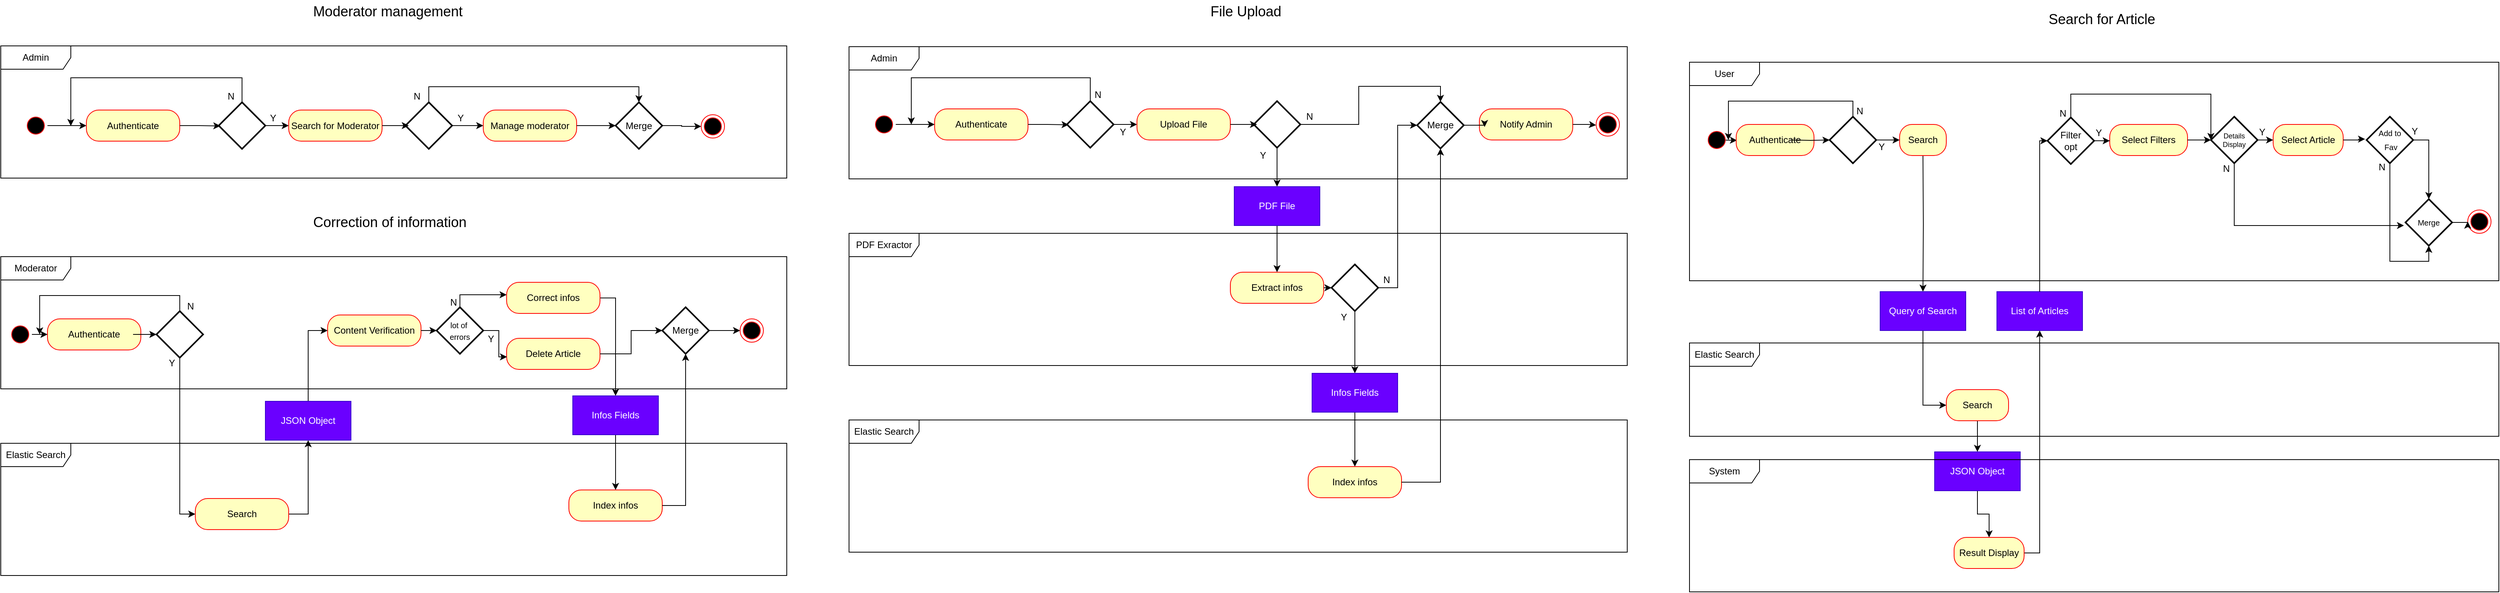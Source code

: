<mxfile version="22.1.2" type="device">
  <diagram name="Page-1" id="58cdce13-f638-feb5-8d6f-7d28b1aa9fa0">
    <mxGraphModel dx="1202" dy="2197" grid="1" gridSize="10" guides="1" tooltips="1" connect="1" arrows="1" fold="1" page="1" pageScale="1" pageWidth="1100" pageHeight="850" background="none" math="0" shadow="0">
      <root>
        <mxCell id="0" />
        <mxCell id="1" parent="0" />
        <mxCell id="SsQsYeumKmcOSgVpf9ht-2" value="Admin" style="shape=umlFrame;whiteSpace=wrap;html=1;pointerEvents=0;width=90;height=30;" parent="1" vertex="1">
          <mxGeometry x="1150" y="-761" width="1010" height="170" as="geometry" />
        </mxCell>
        <mxCell id="SsQsYeumKmcOSgVpf9ht-12" style="edgeStyle=orthogonalEdgeStyle;rounded=0;orthogonalLoop=1;jettySize=auto;html=1;" parent="1" source="SsQsYeumKmcOSgVpf9ht-8" target="SsQsYeumKmcOSgVpf9ht-10" edge="1">
          <mxGeometry relative="1" as="geometry" />
        </mxCell>
        <mxCell id="SsQsYeumKmcOSgVpf9ht-8" value="" style="ellipse;html=1;shape=startState;fillColor=#000000;strokeColor=#ff0000;" parent="1" vertex="1">
          <mxGeometry x="1180" y="-673.5" width="30" height="30" as="geometry" />
        </mxCell>
        <mxCell id="SsQsYeumKmcOSgVpf9ht-10" value="Authenticate" style="rounded=1;whiteSpace=wrap;html=1;arcSize=40;fontColor=#000000;fillColor=#ffffc0;strokeColor=#ff0000;" parent="1" vertex="1">
          <mxGeometry x="1260" y="-678.5" width="120" height="40" as="geometry" />
        </mxCell>
        <mxCell id="SsQsYeumKmcOSgVpf9ht-18" style="edgeStyle=orthogonalEdgeStyle;rounded=0;orthogonalLoop=1;jettySize=auto;html=1;exitX=1;exitY=0.5;exitDx=0;exitDy=0;exitPerimeter=0;" parent="1" source="SsQsYeumKmcOSgVpf9ht-13" target="SsQsYeumKmcOSgVpf9ht-17" edge="1">
          <mxGeometry relative="1" as="geometry" />
        </mxCell>
        <mxCell id="4-HbsVXTE3UwJC75fTxS-3" style="edgeStyle=orthogonalEdgeStyle;rounded=0;orthogonalLoop=1;jettySize=auto;html=1;" parent="1" source="SsQsYeumKmcOSgVpf9ht-13" edge="1">
          <mxGeometry relative="1" as="geometry">
            <mxPoint x="1240" y="-658" as="targetPoint" />
            <Array as="points">
              <mxPoint x="1460" y="-720" />
              <mxPoint x="1240" y="-720" />
              <mxPoint x="1240" y="-658" />
            </Array>
          </mxGeometry>
        </mxCell>
        <mxCell id="SsQsYeumKmcOSgVpf9ht-13" value="" style="strokeWidth=2;html=1;shape=mxgraph.flowchart.decision;whiteSpace=wrap;" parent="1" vertex="1">
          <mxGeometry x="1430" y="-688.5" width="60" height="60" as="geometry" />
        </mxCell>
        <mxCell id="SsQsYeumKmcOSgVpf9ht-14" style="edgeStyle=orthogonalEdgeStyle;rounded=0;orthogonalLoop=1;jettySize=auto;html=1;entryX=0.036;entryY=0.507;entryDx=0;entryDy=0;entryPerimeter=0;" parent="1" source="SsQsYeumKmcOSgVpf9ht-10" target="SsQsYeumKmcOSgVpf9ht-13" edge="1">
          <mxGeometry relative="1" as="geometry" />
        </mxCell>
        <mxCell id="SsQsYeumKmcOSgVpf9ht-17" value="Search for Moderator" style="rounded=1;whiteSpace=wrap;html=1;arcSize=40;fontColor=#000000;fillColor=#ffffc0;strokeColor=#ff0000;" parent="1" vertex="1">
          <mxGeometry x="1520" y="-678.5" width="120" height="40" as="geometry" />
        </mxCell>
        <mxCell id="SsQsYeumKmcOSgVpf9ht-23" style="edgeStyle=orthogonalEdgeStyle;rounded=0;orthogonalLoop=1;jettySize=auto;html=1;exitX=1;exitY=0.5;exitDx=0;exitDy=0;exitPerimeter=0;entryX=0;entryY=0.5;entryDx=0;entryDy=0;" parent="1" source="SsQsYeumKmcOSgVpf9ht-20" target="SsQsYeumKmcOSgVpf9ht-22" edge="1">
          <mxGeometry relative="1" as="geometry" />
        </mxCell>
        <mxCell id="SsQsYeumKmcOSgVpf9ht-20" value="" style="strokeWidth=2;html=1;shape=mxgraph.flowchart.decision;whiteSpace=wrap;" parent="1" vertex="1">
          <mxGeometry x="1670" y="-688.5" width="60" height="60" as="geometry" />
        </mxCell>
        <mxCell id="SsQsYeumKmcOSgVpf9ht-21" style="edgeStyle=orthogonalEdgeStyle;rounded=0;orthogonalLoop=1;jettySize=auto;html=1;exitX=1;exitY=0.5;exitDx=0;exitDy=0;entryX=0.071;entryY=0.516;entryDx=0;entryDy=0;entryPerimeter=0;" parent="1" source="SsQsYeumKmcOSgVpf9ht-17" target="SsQsYeumKmcOSgVpf9ht-20" edge="1">
          <mxGeometry relative="1" as="geometry" />
        </mxCell>
        <mxCell id="SsQsYeumKmcOSgVpf9ht-26" style="edgeStyle=orthogonalEdgeStyle;rounded=0;orthogonalLoop=1;jettySize=auto;html=1;" parent="1" source="SsQsYeumKmcOSgVpf9ht-125" target="SsQsYeumKmcOSgVpf9ht-24" edge="1">
          <mxGeometry relative="1" as="geometry" />
        </mxCell>
        <mxCell id="SsQsYeumKmcOSgVpf9ht-22" value="Manage moderator" style="rounded=1;whiteSpace=wrap;html=1;arcSize=40;fontColor=#000000;fillColor=#ffffc0;strokeColor=#ff0000;" parent="1" vertex="1">
          <mxGeometry x="1770" y="-678.5" width="120" height="40" as="geometry" />
        </mxCell>
        <mxCell id="SsQsYeumKmcOSgVpf9ht-24" value="" style="ellipse;html=1;shape=endState;fillColor=#000000;strokeColor=#ff0000;" parent="1" vertex="1">
          <mxGeometry x="2050" y="-672.5" width="30" height="30" as="geometry" />
        </mxCell>
        <mxCell id="SsQsYeumKmcOSgVpf9ht-27" value="Y" style="text;html=1;strokeColor=none;fillColor=none;align=center;verticalAlign=middle;whiteSpace=wrap;rounded=0;" parent="1" vertex="1">
          <mxGeometry x="1711" y="-683.5" width="60" height="30" as="geometry" />
        </mxCell>
        <mxCell id="SsQsYeumKmcOSgVpf9ht-28" value="N" style="text;html=1;strokeColor=none;fillColor=none;align=center;verticalAlign=middle;whiteSpace=wrap;rounded=0;" parent="1" vertex="1">
          <mxGeometry x="1655" y="-711.5" width="60" height="30" as="geometry" />
        </mxCell>
        <mxCell id="SsQsYeumKmcOSgVpf9ht-29" value="Y" style="text;html=1;strokeColor=none;fillColor=none;align=center;verticalAlign=middle;whiteSpace=wrap;rounded=0;" parent="1" vertex="1">
          <mxGeometry x="1470" y="-683.5" width="60" height="30" as="geometry" />
        </mxCell>
        <mxCell id="SsQsYeumKmcOSgVpf9ht-30" value="N" style="text;html=1;strokeColor=none;fillColor=none;align=center;verticalAlign=middle;whiteSpace=wrap;rounded=0;" parent="1" vertex="1">
          <mxGeometry x="1416" y="-711.5" width="60" height="30" as="geometry" />
        </mxCell>
        <mxCell id="SsQsYeumKmcOSgVpf9ht-34" value="Admin" style="shape=umlFrame;whiteSpace=wrap;html=1;pointerEvents=0;width=90;height=30;" parent="1" vertex="1">
          <mxGeometry x="2240" y="-760" width="1000" height="170" as="geometry" />
        </mxCell>
        <mxCell id="SsQsYeumKmcOSgVpf9ht-35" style="edgeStyle=orthogonalEdgeStyle;rounded=0;orthogonalLoop=1;jettySize=auto;html=1;" parent="1" source="SsQsYeumKmcOSgVpf9ht-36" target="SsQsYeumKmcOSgVpf9ht-37" edge="1">
          <mxGeometry relative="1" as="geometry" />
        </mxCell>
        <mxCell id="SsQsYeumKmcOSgVpf9ht-36" value="" style="ellipse;html=1;shape=startState;fillColor=#000000;strokeColor=#ff0000;" parent="1" vertex="1">
          <mxGeometry x="2270" y="-675" width="30" height="30" as="geometry" />
        </mxCell>
        <mxCell id="SsQsYeumKmcOSgVpf9ht-37" value="Authenticate" style="rounded=1;whiteSpace=wrap;html=1;arcSize=40;fontColor=#000000;fillColor=#ffffc0;strokeColor=#ff0000;" parent="1" vertex="1">
          <mxGeometry x="2350" y="-680" width="120" height="40" as="geometry" />
        </mxCell>
        <mxCell id="SsQsYeumKmcOSgVpf9ht-38" style="edgeStyle=orthogonalEdgeStyle;rounded=0;orthogonalLoop=1;jettySize=auto;html=1;exitX=1;exitY=0.5;exitDx=0;exitDy=0;exitPerimeter=0;" parent="1" source="SsQsYeumKmcOSgVpf9ht-39" target="SsQsYeumKmcOSgVpf9ht-41" edge="1">
          <mxGeometry relative="1" as="geometry" />
        </mxCell>
        <mxCell id="4-HbsVXTE3UwJC75fTxS-4" style="edgeStyle=orthogonalEdgeStyle;rounded=0;orthogonalLoop=1;jettySize=auto;html=1;" parent="1" source="SsQsYeumKmcOSgVpf9ht-39" edge="1">
          <mxGeometry relative="1" as="geometry">
            <mxPoint x="2320" y="-660" as="targetPoint" />
            <Array as="points">
              <mxPoint x="2550" y="-720" />
              <mxPoint x="2320" y="-720" />
            </Array>
          </mxGeometry>
        </mxCell>
        <mxCell id="SsQsYeumKmcOSgVpf9ht-39" value="" style="strokeWidth=2;html=1;shape=mxgraph.flowchart.decision;whiteSpace=wrap;" parent="1" vertex="1">
          <mxGeometry x="2520" y="-690" width="60" height="60" as="geometry" />
        </mxCell>
        <mxCell id="SsQsYeumKmcOSgVpf9ht-40" style="edgeStyle=orthogonalEdgeStyle;rounded=0;orthogonalLoop=1;jettySize=auto;html=1;entryX=0.036;entryY=0.507;entryDx=0;entryDy=0;entryPerimeter=0;" parent="1" source="SsQsYeumKmcOSgVpf9ht-37" target="SsQsYeumKmcOSgVpf9ht-39" edge="1">
          <mxGeometry relative="1" as="geometry" />
        </mxCell>
        <mxCell id="SsQsYeumKmcOSgVpf9ht-41" value="Upload File" style="rounded=1;whiteSpace=wrap;html=1;arcSize=40;fontColor=#000000;fillColor=#ffffc0;strokeColor=#ff0000;" parent="1" vertex="1">
          <mxGeometry x="2610" y="-680" width="120" height="40" as="geometry" />
        </mxCell>
        <mxCell id="SsQsYeumKmcOSgVpf9ht-61" style="edgeStyle=orthogonalEdgeStyle;rounded=0;orthogonalLoop=1;jettySize=auto;html=1;" parent="1" source="SsQsYeumKmcOSgVpf9ht-43" target="SsQsYeumKmcOSgVpf9ht-60" edge="1">
          <mxGeometry relative="1" as="geometry" />
        </mxCell>
        <mxCell id="SsQsYeumKmcOSgVpf9ht-43" value="" style="strokeWidth=2;html=1;shape=mxgraph.flowchart.decision;whiteSpace=wrap;" parent="1" vertex="1">
          <mxGeometry x="2760" y="-690" width="60" height="60" as="geometry" />
        </mxCell>
        <mxCell id="SsQsYeumKmcOSgVpf9ht-44" style="edgeStyle=orthogonalEdgeStyle;rounded=0;orthogonalLoop=1;jettySize=auto;html=1;exitX=1;exitY=0.5;exitDx=0;exitDy=0;entryX=0.071;entryY=0.516;entryDx=0;entryDy=0;entryPerimeter=0;" parent="1" source="SsQsYeumKmcOSgVpf9ht-41" target="SsQsYeumKmcOSgVpf9ht-43" edge="1">
          <mxGeometry relative="1" as="geometry" />
        </mxCell>
        <mxCell id="SsQsYeumKmcOSgVpf9ht-47" value="" style="ellipse;html=1;shape=endState;fillColor=#000000;strokeColor=#ff0000;" parent="1" vertex="1">
          <mxGeometry x="3200" y="-675" width="30" height="30" as="geometry" />
        </mxCell>
        <mxCell id="SsQsYeumKmcOSgVpf9ht-51" value="Y" style="text;html=1;strokeColor=none;fillColor=none;align=center;verticalAlign=middle;whiteSpace=wrap;rounded=0;" parent="1" vertex="1">
          <mxGeometry x="2562" y="-665" width="60" height="30" as="geometry" />
        </mxCell>
        <mxCell id="SsQsYeumKmcOSgVpf9ht-53" value="PDF Exractor" style="shape=umlFrame;whiteSpace=wrap;html=1;pointerEvents=0;width=90;height=30;" parent="1" vertex="1">
          <mxGeometry x="2240" y="-520" width="1000" height="170" as="geometry" />
        </mxCell>
        <mxCell id="SsQsYeumKmcOSgVpf9ht-55" value="Elastic Search" style="shape=umlFrame;whiteSpace=wrap;html=1;pointerEvents=0;width=90;height=30;" parent="1" vertex="1">
          <mxGeometry x="2240" y="-280" width="1000" height="170" as="geometry" />
        </mxCell>
        <mxCell id="SsQsYeumKmcOSgVpf9ht-63" style="edgeStyle=orthogonalEdgeStyle;rounded=0;orthogonalLoop=1;jettySize=auto;html=1;" parent="1" source="SsQsYeumKmcOSgVpf9ht-60" target="SsQsYeumKmcOSgVpf9ht-62" edge="1">
          <mxGeometry relative="1" as="geometry" />
        </mxCell>
        <mxCell id="SsQsYeumKmcOSgVpf9ht-60" value="PDF File" style="html=1;whiteSpace=wrap;fillColor=#6a00ff;fontColor=#ffffff;strokeColor=#3700CC;" parent="1" vertex="1">
          <mxGeometry x="2735" y="-580" width="110" height="50" as="geometry" />
        </mxCell>
        <mxCell id="SsQsYeumKmcOSgVpf9ht-62" value="Extract infos" style="rounded=1;whiteSpace=wrap;html=1;arcSize=40;fontColor=#000000;fillColor=#ffffc0;strokeColor=#ff0000;" parent="1" vertex="1">
          <mxGeometry x="2730" y="-470" width="120" height="40" as="geometry" />
        </mxCell>
        <mxCell id="SsQsYeumKmcOSgVpf9ht-68" style="edgeStyle=orthogonalEdgeStyle;rounded=0;orthogonalLoop=1;jettySize=auto;html=1;entryX=0.5;entryY=0;entryDx=0;entryDy=0;" parent="1" source="SsQsYeumKmcOSgVpf9ht-64" target="SsQsYeumKmcOSgVpf9ht-67" edge="1">
          <mxGeometry relative="1" as="geometry" />
        </mxCell>
        <mxCell id="SsQsYeumKmcOSgVpf9ht-64" value="" style="strokeWidth=2;html=1;shape=mxgraph.flowchart.decision;whiteSpace=wrap;" parent="1" vertex="1">
          <mxGeometry x="2860" y="-480" width="60" height="60" as="geometry" />
        </mxCell>
        <mxCell id="SsQsYeumKmcOSgVpf9ht-66" style="edgeStyle=orthogonalEdgeStyle;rounded=0;orthogonalLoop=1;jettySize=auto;html=1;exitX=1;exitY=0.5;exitDx=0;exitDy=0;entryX=0;entryY=0.5;entryDx=0;entryDy=0;entryPerimeter=0;" parent="1" source="SsQsYeumKmcOSgVpf9ht-62" target="SsQsYeumKmcOSgVpf9ht-64" edge="1">
          <mxGeometry relative="1" as="geometry" />
        </mxCell>
        <mxCell id="SsQsYeumKmcOSgVpf9ht-70" style="edgeStyle=orthogonalEdgeStyle;rounded=0;orthogonalLoop=1;jettySize=auto;html=1;entryX=0.5;entryY=0;entryDx=0;entryDy=0;" parent="1" source="SsQsYeumKmcOSgVpf9ht-67" target="SsQsYeumKmcOSgVpf9ht-69" edge="1">
          <mxGeometry relative="1" as="geometry" />
        </mxCell>
        <mxCell id="SsQsYeumKmcOSgVpf9ht-67" value="Infos Fields" style="html=1;whiteSpace=wrap;fillColor=#6a00ff;fontColor=#ffffff;strokeColor=#3700CC;" parent="1" vertex="1">
          <mxGeometry x="2835" y="-340" width="110" height="50" as="geometry" />
        </mxCell>
        <mxCell id="SsQsYeumKmcOSgVpf9ht-69" value="Index infos" style="rounded=1;whiteSpace=wrap;html=1;arcSize=40;fontColor=#000000;fillColor=#ffffc0;strokeColor=#ff0000;" parent="1" vertex="1">
          <mxGeometry x="2830" y="-220" width="120" height="40" as="geometry" />
        </mxCell>
        <mxCell id="SsQsYeumKmcOSgVpf9ht-71" value="Merge" style="strokeWidth=2;html=1;shape=mxgraph.flowchart.decision;whiteSpace=wrap;" parent="1" vertex="1">
          <mxGeometry x="2970" y="-689" width="60" height="60" as="geometry" />
        </mxCell>
        <mxCell id="SsQsYeumKmcOSgVpf9ht-72" style="edgeStyle=orthogonalEdgeStyle;rounded=0;orthogonalLoop=1;jettySize=auto;html=1;exitX=1;exitY=0.5;exitDx=0;exitDy=0;entryX=0.5;entryY=1;entryDx=0;entryDy=0;entryPerimeter=0;" parent="1" source="SsQsYeumKmcOSgVpf9ht-69" target="SsQsYeumKmcOSgVpf9ht-71" edge="1">
          <mxGeometry relative="1" as="geometry" />
        </mxCell>
        <mxCell id="SsQsYeumKmcOSgVpf9ht-73" style="edgeStyle=orthogonalEdgeStyle;rounded=0;orthogonalLoop=1;jettySize=auto;html=1;exitX=1;exitY=0.5;exitDx=0;exitDy=0;exitPerimeter=0;entryX=0;entryY=0.5;entryDx=0;entryDy=0;entryPerimeter=0;" parent="1" source="SsQsYeumKmcOSgVpf9ht-64" target="SsQsYeumKmcOSgVpf9ht-71" edge="1">
          <mxGeometry relative="1" as="geometry" />
        </mxCell>
        <mxCell id="SsQsYeumKmcOSgVpf9ht-74" style="edgeStyle=orthogonalEdgeStyle;rounded=0;orthogonalLoop=1;jettySize=auto;html=1;exitX=1;exitY=0.5;exitDx=0;exitDy=0;exitPerimeter=0;entryX=0.5;entryY=0;entryDx=0;entryDy=0;entryPerimeter=0;" parent="1" source="SsQsYeumKmcOSgVpf9ht-43" target="SsQsYeumKmcOSgVpf9ht-71" edge="1">
          <mxGeometry relative="1" as="geometry" />
        </mxCell>
        <mxCell id="SsQsYeumKmcOSgVpf9ht-78" value="Notify Admin" style="rounded=1;whiteSpace=wrap;html=1;arcSize=40;fontColor=#000000;fillColor=#ffffc0;strokeColor=#ff0000;" parent="1" vertex="1">
          <mxGeometry x="3050" y="-680" width="120" height="40" as="geometry" />
        </mxCell>
        <mxCell id="SsQsYeumKmcOSgVpf9ht-79" style="edgeStyle=orthogonalEdgeStyle;rounded=0;orthogonalLoop=1;jettySize=auto;html=1;exitX=1;exitY=0.5;exitDx=0;exitDy=0;exitPerimeter=0;entryX=0.056;entryY=0.582;entryDx=0;entryDy=0;entryPerimeter=0;" parent="1" source="SsQsYeumKmcOSgVpf9ht-71" target="SsQsYeumKmcOSgVpf9ht-78" edge="1">
          <mxGeometry relative="1" as="geometry" />
        </mxCell>
        <mxCell id="SsQsYeumKmcOSgVpf9ht-81" style="edgeStyle=orthogonalEdgeStyle;rounded=0;orthogonalLoop=1;jettySize=auto;html=1;entryX=-0.003;entryY=0.529;entryDx=0;entryDy=0;entryPerimeter=0;" parent="1" source="SsQsYeumKmcOSgVpf9ht-78" target="SsQsYeumKmcOSgVpf9ht-47" edge="1">
          <mxGeometry relative="1" as="geometry" />
        </mxCell>
        <mxCell id="SsQsYeumKmcOSgVpf9ht-82" value="Y" style="text;html=1;strokeColor=none;fillColor=none;align=center;verticalAlign=middle;whiteSpace=wrap;rounded=0;" parent="1" vertex="1">
          <mxGeometry x="2742" y="-635" width="60" height="30" as="geometry" />
        </mxCell>
        <mxCell id="SsQsYeumKmcOSgVpf9ht-83" value="N" style="text;html=1;strokeColor=none;fillColor=none;align=center;verticalAlign=middle;whiteSpace=wrap;rounded=0;" parent="1" vertex="1">
          <mxGeometry x="2802" y="-685" width="60" height="30" as="geometry" />
        </mxCell>
        <mxCell id="SsQsYeumKmcOSgVpf9ht-84" value="Y" style="text;html=1;strokeColor=none;fillColor=none;align=center;verticalAlign=middle;whiteSpace=wrap;rounded=0;" parent="1" vertex="1">
          <mxGeometry x="2846" y="-427" width="60" height="30" as="geometry" />
        </mxCell>
        <mxCell id="SsQsYeumKmcOSgVpf9ht-85" value="N" style="text;html=1;strokeColor=none;fillColor=none;align=center;verticalAlign=middle;whiteSpace=wrap;rounded=0;" parent="1" vertex="1">
          <mxGeometry x="2901" y="-475" width="60" height="30" as="geometry" />
        </mxCell>
        <mxCell id="SsQsYeumKmcOSgVpf9ht-86" value="Moderator" style="shape=umlFrame;whiteSpace=wrap;html=1;pointerEvents=0;width=90;height=30;" parent="1" vertex="1">
          <mxGeometry x="1150" y="-490" width="1010" height="170" as="geometry" />
        </mxCell>
        <mxCell id="SsQsYeumKmcOSgVpf9ht-87" style="edgeStyle=orthogonalEdgeStyle;rounded=0;orthogonalLoop=1;jettySize=auto;html=1;" parent="1" source="SsQsYeumKmcOSgVpf9ht-88" target="SsQsYeumKmcOSgVpf9ht-89" edge="1">
          <mxGeometry relative="1" as="geometry" />
        </mxCell>
        <mxCell id="SsQsYeumKmcOSgVpf9ht-88" value="" style="ellipse;html=1;shape=startState;fillColor=#000000;strokeColor=#ff0000;" parent="1" vertex="1">
          <mxGeometry x="1160" y="-405" width="30" height="30" as="geometry" />
        </mxCell>
        <mxCell id="SsQsYeumKmcOSgVpf9ht-89" value="Authenticate" style="rounded=1;whiteSpace=wrap;html=1;arcSize=40;fontColor=#000000;fillColor=#ffffc0;strokeColor=#ff0000;" parent="1" vertex="1">
          <mxGeometry x="1210" y="-410" width="120" height="40" as="geometry" />
        </mxCell>
        <mxCell id="SsQsYeumKmcOSgVpf9ht-157" style="edgeStyle=orthogonalEdgeStyle;rounded=0;orthogonalLoop=1;jettySize=auto;html=1;entryX=0;entryY=0.5;entryDx=0;entryDy=0;" parent="1" source="SsQsYeumKmcOSgVpf9ht-91" target="SsQsYeumKmcOSgVpf9ht-122" edge="1">
          <mxGeometry relative="1" as="geometry" />
        </mxCell>
        <mxCell id="4-HbsVXTE3UwJC75fTxS-1" style="edgeStyle=orthogonalEdgeStyle;rounded=0;orthogonalLoop=1;jettySize=auto;html=1;" parent="1" source="SsQsYeumKmcOSgVpf9ht-91" edge="1">
          <mxGeometry relative="1" as="geometry">
            <mxPoint x="1200" y="-390" as="targetPoint" />
            <Array as="points">
              <mxPoint x="1380" y="-440" />
              <mxPoint x="1200" y="-440" />
            </Array>
          </mxGeometry>
        </mxCell>
        <mxCell id="SsQsYeumKmcOSgVpf9ht-91" value="" style="strokeWidth=2;html=1;shape=mxgraph.flowchart.decision;whiteSpace=wrap;" parent="1" vertex="1">
          <mxGeometry x="1350" y="-420" width="60" height="60" as="geometry" />
        </mxCell>
        <mxCell id="SsQsYeumKmcOSgVpf9ht-97" value="" style="ellipse;html=1;shape=endState;fillColor=#000000;strokeColor=#ff0000;" parent="1" vertex="1">
          <mxGeometry x="2100" y="-410" width="30" height="30" as="geometry" />
        </mxCell>
        <mxCell id="SsQsYeumKmcOSgVpf9ht-100" value="Elastic Search" style="shape=umlFrame;whiteSpace=wrap;html=1;pointerEvents=0;width=90;height=30;" parent="1" vertex="1">
          <mxGeometry x="1150" y="-250" width="1010" height="170" as="geometry" />
        </mxCell>
        <mxCell id="SsQsYeumKmcOSgVpf9ht-158" style="edgeStyle=orthogonalEdgeStyle;rounded=0;orthogonalLoop=1;jettySize=auto;html=1;" parent="1" source="SsQsYeumKmcOSgVpf9ht-122" target="SsQsYeumKmcOSgVpf9ht-123" edge="1">
          <mxGeometry relative="1" as="geometry">
            <Array as="points">
              <mxPoint x="1545" y="-159" />
            </Array>
          </mxGeometry>
        </mxCell>
        <mxCell id="SsQsYeumKmcOSgVpf9ht-122" value="Search" style="rounded=1;whiteSpace=wrap;html=1;arcSize=40;fontColor=#000000;fillColor=#ffffc0;strokeColor=#ff0000;" parent="1" vertex="1">
          <mxGeometry x="1399.98" y="-179" width="120" height="40" as="geometry" />
        </mxCell>
        <mxCell id="SsQsYeumKmcOSgVpf9ht-136" style="edgeStyle=orthogonalEdgeStyle;rounded=0;orthogonalLoop=1;jettySize=auto;html=1;exitX=0.5;exitY=0;exitDx=0;exitDy=0;entryX=0;entryY=0.5;entryDx=0;entryDy=0;" parent="1" source="SsQsYeumKmcOSgVpf9ht-123" target="SsQsYeumKmcOSgVpf9ht-135" edge="1">
          <mxGeometry relative="1" as="geometry" />
        </mxCell>
        <mxCell id="SsQsYeumKmcOSgVpf9ht-123" value="JSON Object" style="html=1;whiteSpace=wrap;fillColor=#6a00ff;fontColor=#ffffff;strokeColor=#3700CC;" parent="1" vertex="1">
          <mxGeometry x="1490" y="-304" width="110" height="50" as="geometry" />
        </mxCell>
        <mxCell id="SsQsYeumKmcOSgVpf9ht-127" value="" style="edgeStyle=orthogonalEdgeStyle;rounded=0;orthogonalLoop=1;jettySize=auto;html=1;" parent="1" source="SsQsYeumKmcOSgVpf9ht-22" target="SsQsYeumKmcOSgVpf9ht-125" edge="1">
          <mxGeometry relative="1" as="geometry">
            <mxPoint x="1890" y="-658.5" as="sourcePoint" />
            <mxPoint x="2050" y="-657.5" as="targetPoint" />
          </mxGeometry>
        </mxCell>
        <mxCell id="SsQsYeumKmcOSgVpf9ht-125" value="Merge" style="strokeWidth=2;html=1;shape=mxgraph.flowchart.decision;whiteSpace=wrap;" parent="1" vertex="1">
          <mxGeometry x="1940" y="-688.5" width="60" height="60" as="geometry" />
        </mxCell>
        <mxCell id="SsQsYeumKmcOSgVpf9ht-128" style="edgeStyle=orthogonalEdgeStyle;rounded=0;orthogonalLoop=1;jettySize=auto;html=1;entryX=0.5;entryY=0;entryDx=0;entryDy=0;entryPerimeter=0;" parent="1" source="SsQsYeumKmcOSgVpf9ht-20" target="SsQsYeumKmcOSgVpf9ht-125" edge="1">
          <mxGeometry relative="1" as="geometry">
            <Array as="points">
              <mxPoint x="1700" y="-708.5" />
              <mxPoint x="1970" y="-708.5" />
            </Array>
          </mxGeometry>
        </mxCell>
        <mxCell id="SsQsYeumKmcOSgVpf9ht-132" value="Y" style="text;html=1;strokeColor=none;fillColor=none;align=center;verticalAlign=middle;whiteSpace=wrap;rounded=0;" parent="1" vertex="1">
          <mxGeometry x="1339.98" y="-368" width="60" height="30" as="geometry" />
        </mxCell>
        <mxCell id="SsQsYeumKmcOSgVpf9ht-135" value="Content Verification" style="rounded=1;whiteSpace=wrap;html=1;arcSize=40;fontColor=#000000;fillColor=#ffffc0;strokeColor=#ff0000;" parent="1" vertex="1">
          <mxGeometry x="1570" y="-415" width="120" height="40" as="geometry" />
        </mxCell>
        <mxCell id="SsQsYeumKmcOSgVpf9ht-147" style="edgeStyle=orthogonalEdgeStyle;rounded=0;orthogonalLoop=1;jettySize=auto;html=1;" parent="1" source="SsQsYeumKmcOSgVpf9ht-138" target="SsQsYeumKmcOSgVpf9ht-145" edge="1">
          <mxGeometry relative="1" as="geometry">
            <Array as="points">
              <mxPoint x="1740" y="-441" />
            </Array>
          </mxGeometry>
        </mxCell>
        <mxCell id="SsQsYeumKmcOSgVpf9ht-138" value="&lt;font style=&quot;font-size: 10px;&quot;&gt;lot of&amp;nbsp;&lt;br&gt;errors&lt;/font&gt;" style="strokeWidth=2;html=1;shape=mxgraph.flowchart.decision;whiteSpace=wrap;align=center;" parent="1" vertex="1">
          <mxGeometry x="1710" y="-425" width="60" height="60" as="geometry" />
        </mxCell>
        <mxCell id="SsQsYeumKmcOSgVpf9ht-139" style="edgeStyle=orthogonalEdgeStyle;rounded=0;orthogonalLoop=1;jettySize=auto;html=1;entryX=0;entryY=0.5;entryDx=0;entryDy=0;entryPerimeter=0;" parent="1" source="SsQsYeumKmcOSgVpf9ht-135" target="SsQsYeumKmcOSgVpf9ht-138" edge="1">
          <mxGeometry relative="1" as="geometry" />
        </mxCell>
        <mxCell id="SsQsYeumKmcOSgVpf9ht-140" value="Delete Article" style="rounded=1;whiteSpace=wrap;html=1;arcSize=40;fontColor=#000000;fillColor=#ffffc0;strokeColor=#ff0000;" parent="1" vertex="1">
          <mxGeometry x="1800" y="-385" width="120" height="40" as="geometry" />
        </mxCell>
        <mxCell id="SsQsYeumKmcOSgVpf9ht-141" style="edgeStyle=orthogonalEdgeStyle;rounded=0;orthogonalLoop=1;jettySize=auto;html=1;entryX=0.004;entryY=0.597;entryDx=0;entryDy=0;entryPerimeter=0;" parent="1" source="SsQsYeumKmcOSgVpf9ht-138" target="SsQsYeumKmcOSgVpf9ht-140" edge="1">
          <mxGeometry relative="1" as="geometry" />
        </mxCell>
        <mxCell id="SsQsYeumKmcOSgVpf9ht-144" style="edgeStyle=orthogonalEdgeStyle;rounded=0;orthogonalLoop=1;jettySize=auto;html=1;entryX=0;entryY=0.5;entryDx=0;entryDy=0;entryPerimeter=0;" parent="1" target="SsQsYeumKmcOSgVpf9ht-91" edge="1">
          <mxGeometry relative="1" as="geometry">
            <mxPoint x="1320" y="-390" as="sourcePoint" />
          </mxGeometry>
        </mxCell>
        <mxCell id="SsQsYeumKmcOSgVpf9ht-153" style="edgeStyle=orthogonalEdgeStyle;rounded=0;orthogonalLoop=1;jettySize=auto;html=1;" parent="1" target="SsQsYeumKmcOSgVpf9ht-150" edge="1">
          <mxGeometry relative="1" as="geometry">
            <mxPoint x="1890" y="-436.933" as="sourcePoint" />
            <Array as="points">
              <mxPoint x="1940" y="-437" />
            </Array>
          </mxGeometry>
        </mxCell>
        <mxCell id="SsQsYeumKmcOSgVpf9ht-145" value="Correct infos" style="rounded=1;whiteSpace=wrap;html=1;arcSize=40;fontColor=#000000;fillColor=#ffffc0;strokeColor=#ff0000;" parent="1" vertex="1">
          <mxGeometry x="1800" y="-457" width="120" height="40" as="geometry" />
        </mxCell>
        <mxCell id="SsQsYeumKmcOSgVpf9ht-148" value="Y" style="text;html=1;strokeColor=none;fillColor=none;align=center;verticalAlign=middle;whiteSpace=wrap;rounded=0;" parent="1" vertex="1">
          <mxGeometry x="1750" y="-399" width="60" height="30" as="geometry" />
        </mxCell>
        <mxCell id="SsQsYeumKmcOSgVpf9ht-149" value="N" style="text;html=1;strokeColor=none;fillColor=none;align=center;verticalAlign=middle;whiteSpace=wrap;rounded=0;" parent="1" vertex="1">
          <mxGeometry x="1702" y="-446" width="60" height="30" as="geometry" />
        </mxCell>
        <mxCell id="SsQsYeumKmcOSgVpf9ht-152" style="edgeStyle=orthogonalEdgeStyle;rounded=0;orthogonalLoop=1;jettySize=auto;html=1;" parent="1" source="SsQsYeumKmcOSgVpf9ht-150" target="SsQsYeumKmcOSgVpf9ht-151" edge="1">
          <mxGeometry relative="1" as="geometry" />
        </mxCell>
        <mxCell id="SsQsYeumKmcOSgVpf9ht-150" value="Infos Fields" style="html=1;whiteSpace=wrap;fillColor=#6a00ff;fontColor=#ffffff;strokeColor=#3700CC;" parent="1" vertex="1">
          <mxGeometry x="1885" y="-311" width="110" height="50" as="geometry" />
        </mxCell>
        <mxCell id="SsQsYeumKmcOSgVpf9ht-151" value="Index infos" style="rounded=1;whiteSpace=wrap;html=1;arcSize=40;fontColor=#000000;fillColor=#ffffc0;strokeColor=#ff0000;" parent="1" vertex="1">
          <mxGeometry x="1880" y="-190" width="120" height="40" as="geometry" />
        </mxCell>
        <mxCell id="SsQsYeumKmcOSgVpf9ht-243" value="" style="edgeStyle=orthogonalEdgeStyle;rounded=0;orthogonalLoop=1;jettySize=auto;html=1;" parent="1" source="SsQsYeumKmcOSgVpf9ht-159" target="SsQsYeumKmcOSgVpf9ht-97" edge="1">
          <mxGeometry relative="1" as="geometry" />
        </mxCell>
        <mxCell id="SsQsYeumKmcOSgVpf9ht-159" value="Merge" style="strokeWidth=2;html=1;shape=mxgraph.flowchart.decision;whiteSpace=wrap;" parent="1" vertex="1">
          <mxGeometry x="2000" y="-425" width="60" height="60" as="geometry" />
        </mxCell>
        <mxCell id="SsQsYeumKmcOSgVpf9ht-161" style="edgeStyle=orthogonalEdgeStyle;rounded=0;orthogonalLoop=1;jettySize=auto;html=1;entryX=0.5;entryY=1;entryDx=0;entryDy=0;entryPerimeter=0;" parent="1" source="SsQsYeumKmcOSgVpf9ht-151" target="SsQsYeumKmcOSgVpf9ht-159" edge="1">
          <mxGeometry relative="1" as="geometry">
            <Array as="points">
              <mxPoint x="2030" y="-170" />
            </Array>
          </mxGeometry>
        </mxCell>
        <mxCell id="SsQsYeumKmcOSgVpf9ht-162" style="edgeStyle=orthogonalEdgeStyle;rounded=0;orthogonalLoop=1;jettySize=auto;html=1;entryX=0;entryY=0.5;entryDx=0;entryDy=0;entryPerimeter=0;" parent="1" source="SsQsYeumKmcOSgVpf9ht-140" target="SsQsYeumKmcOSgVpf9ht-159" edge="1">
          <mxGeometry relative="1" as="geometry" />
        </mxCell>
        <mxCell id="SsQsYeumKmcOSgVpf9ht-164" value="User" style="shape=umlFrame;whiteSpace=wrap;html=1;pointerEvents=0;width=90;height=30;" parent="1" vertex="1">
          <mxGeometry x="3320" y="-740" width="1040" height="281" as="geometry" />
        </mxCell>
        <mxCell id="SsQsYeumKmcOSgVpf9ht-165" style="edgeStyle=orthogonalEdgeStyle;rounded=0;orthogonalLoop=1;jettySize=auto;html=1;" parent="1" target="SsQsYeumKmcOSgVpf9ht-167" edge="1">
          <mxGeometry relative="1" as="geometry">
            <mxPoint x="3360" y="-640" as="sourcePoint" />
          </mxGeometry>
        </mxCell>
        <mxCell id="SsQsYeumKmcOSgVpf9ht-166" value="" style="ellipse;html=1;shape=startState;fillColor=#000000;strokeColor=#ff0000;" parent="1" vertex="1">
          <mxGeometry x="3340" y="-655" width="30" height="30" as="geometry" />
        </mxCell>
        <mxCell id="SsQsYeumKmcOSgVpf9ht-167" value="Authenticate" style="rounded=1;whiteSpace=wrap;html=1;arcSize=40;fontColor=#000000;fillColor=#ffffc0;strokeColor=#ff0000;" parent="1" vertex="1">
          <mxGeometry x="3380" y="-660" width="100" height="40" as="geometry" />
        </mxCell>
        <mxCell id="SsQsYeumKmcOSgVpf9ht-171" value="Elastic Search" style="shape=umlFrame;whiteSpace=wrap;html=1;pointerEvents=0;width=90;height=30;" parent="1" vertex="1">
          <mxGeometry x="3320" y="-379" width="1040" height="120" as="geometry" />
        </mxCell>
        <mxCell id="SsQsYeumKmcOSgVpf9ht-202" style="edgeStyle=orthogonalEdgeStyle;rounded=0;orthogonalLoop=1;jettySize=auto;html=1;entryX=0.5;entryY=0;entryDx=0;entryDy=0;" parent="1" target="SsQsYeumKmcOSgVpf9ht-200" edge="1">
          <mxGeometry relative="1" as="geometry">
            <mxPoint x="3620" y="-620" as="sourcePoint" />
          </mxGeometry>
        </mxCell>
        <mxCell id="SsQsYeumKmcOSgVpf9ht-195" value="Search" style="rounded=1;whiteSpace=wrap;html=1;arcSize=40;fontColor=#000000;fillColor=#ffffc0;strokeColor=#ff0000;" parent="1" vertex="1">
          <mxGeometry x="3590" y="-660" width="60" height="40" as="geometry" />
        </mxCell>
        <mxCell id="SsQsYeumKmcOSgVpf9ht-198" style="edgeStyle=orthogonalEdgeStyle;rounded=0;orthogonalLoop=1;jettySize=auto;html=1;entryX=0;entryY=0.5;entryDx=0;entryDy=0;" parent="1" source="SsQsYeumKmcOSgVpf9ht-196" target="SsQsYeumKmcOSgVpf9ht-195" edge="1">
          <mxGeometry relative="1" as="geometry" />
        </mxCell>
        <mxCell id="4-HbsVXTE3UwJC75fTxS-6" style="edgeStyle=orthogonalEdgeStyle;rounded=0;orthogonalLoop=1;jettySize=auto;html=1;entryX=1;entryY=0.5;entryDx=0;entryDy=0;" parent="1" source="SsQsYeumKmcOSgVpf9ht-196" target="SsQsYeumKmcOSgVpf9ht-166" edge="1">
          <mxGeometry relative="1" as="geometry">
            <Array as="points">
              <mxPoint x="3530" y="-690" />
              <mxPoint x="3370" y="-690" />
            </Array>
          </mxGeometry>
        </mxCell>
        <mxCell id="SsQsYeumKmcOSgVpf9ht-196" value="" style="strokeWidth=2;html=1;shape=mxgraph.flowchart.decision;whiteSpace=wrap;" parent="1" vertex="1">
          <mxGeometry x="3500" y="-670" width="60" height="60" as="geometry" />
        </mxCell>
        <mxCell id="SsQsYeumKmcOSgVpf9ht-197" style="edgeStyle=orthogonalEdgeStyle;rounded=0;orthogonalLoop=1;jettySize=auto;html=1;entryX=0;entryY=0.5;entryDx=0;entryDy=0;entryPerimeter=0;" parent="1" target="SsQsYeumKmcOSgVpf9ht-196" edge="1">
          <mxGeometry relative="1" as="geometry">
            <mxPoint x="3450" y="-640" as="sourcePoint" />
          </mxGeometry>
        </mxCell>
        <mxCell id="SsQsYeumKmcOSgVpf9ht-207" style="edgeStyle=orthogonalEdgeStyle;rounded=0;orthogonalLoop=1;jettySize=auto;html=1;entryX=0;entryY=0.5;entryDx=0;entryDy=0;" parent="1" source="SsQsYeumKmcOSgVpf9ht-200" target="SsQsYeumKmcOSgVpf9ht-204" edge="1">
          <mxGeometry relative="1" as="geometry" />
        </mxCell>
        <mxCell id="SsQsYeumKmcOSgVpf9ht-200" value="Query of Search" style="html=1;whiteSpace=wrap;fillColor=#6a00ff;fontColor=#ffffff;strokeColor=#3700CC;" parent="1" vertex="1">
          <mxGeometry x="3565" y="-445" width="110" height="50" as="geometry" />
        </mxCell>
        <mxCell id="SsQsYeumKmcOSgVpf9ht-253" style="edgeStyle=orthogonalEdgeStyle;rounded=0;orthogonalLoop=1;jettySize=auto;html=1;" parent="1" source="SsQsYeumKmcOSgVpf9ht-204" target="SsQsYeumKmcOSgVpf9ht-205" edge="1">
          <mxGeometry relative="1" as="geometry" />
        </mxCell>
        <mxCell id="SsQsYeumKmcOSgVpf9ht-204" value="Search" style="rounded=1;whiteSpace=wrap;html=1;arcSize=40;fontColor=#000000;fillColor=#ffffc0;strokeColor=#ff0000;" parent="1" vertex="1">
          <mxGeometry x="3650" y="-319" width="80" height="40" as="geometry" />
        </mxCell>
        <mxCell id="SsQsYeumKmcOSgVpf9ht-251" style="edgeStyle=orthogonalEdgeStyle;rounded=0;orthogonalLoop=1;jettySize=auto;html=1;entryX=0.5;entryY=0;entryDx=0;entryDy=0;" parent="1" source="SsQsYeumKmcOSgVpf9ht-205" target="SsQsYeumKmcOSgVpf9ht-210" edge="1">
          <mxGeometry relative="1" as="geometry" />
        </mxCell>
        <mxCell id="SsQsYeumKmcOSgVpf9ht-205" value="JSON Object" style="html=1;whiteSpace=wrap;fillColor=#6a00ff;fontColor=#ffffff;strokeColor=#3700CC;" parent="1" vertex="1">
          <mxGeometry x="3635" y="-239" width="110" height="50" as="geometry" />
        </mxCell>
        <mxCell id="SsQsYeumKmcOSgVpf9ht-209" value="System" style="shape=umlFrame;whiteSpace=wrap;html=1;pointerEvents=0;width=90;height=30;" parent="1" vertex="1">
          <mxGeometry x="3320" y="-229" width="1040" height="170" as="geometry" />
        </mxCell>
        <mxCell id="SsQsYeumKmcOSgVpf9ht-234" style="edgeStyle=orthogonalEdgeStyle;rounded=0;orthogonalLoop=1;jettySize=auto;html=1;" parent="1" target="SsQsYeumKmcOSgVpf9ht-228" edge="1">
          <mxGeometry relative="1" as="geometry">
            <mxPoint x="3720" y="-108.957" as="sourcePoint" />
            <Array as="points">
              <mxPoint x="3770" y="-109" />
            </Array>
          </mxGeometry>
        </mxCell>
        <mxCell id="SsQsYeumKmcOSgVpf9ht-210" value="Result Display" style="rounded=1;whiteSpace=wrap;html=1;arcSize=40;fontColor=#000000;fillColor=#ffffc0;strokeColor=#ff0000;" parent="1" vertex="1">
          <mxGeometry x="3660" y="-129" width="90" height="40" as="geometry" />
        </mxCell>
        <mxCell id="SsQsYeumKmcOSgVpf9ht-218" value="N" style="text;html=1;strokeColor=none;fillColor=none;align=center;verticalAlign=middle;whiteSpace=wrap;rounded=0;" parent="1" vertex="1">
          <mxGeometry x="1364" y="-441" width="60" height="30" as="geometry" />
        </mxCell>
        <mxCell id="SsQsYeumKmcOSgVpf9ht-220" value="Y" style="text;html=1;strokeColor=none;fillColor=none;align=center;verticalAlign=middle;whiteSpace=wrap;rounded=0;" parent="1" vertex="1">
          <mxGeometry x="3537" y="-646" width="60" height="30" as="geometry" />
        </mxCell>
        <mxCell id="SsQsYeumKmcOSgVpf9ht-222" value="Filter&lt;br&gt;opt" style="strokeWidth=2;html=1;shape=mxgraph.flowchart.decision;whiteSpace=wrap;" parent="1" vertex="1">
          <mxGeometry x="3780" y="-669" width="60" height="60" as="geometry" />
        </mxCell>
        <mxCell id="SsQsYeumKmcOSgVpf9ht-248" style="edgeStyle=orthogonalEdgeStyle;rounded=0;orthogonalLoop=1;jettySize=auto;html=1;entryX=0;entryY=0.5;entryDx=0;entryDy=0;" parent="1" source="SsQsYeumKmcOSgVpf9ht-227" target="SsQsYeumKmcOSgVpf9ht-245" edge="1">
          <mxGeometry relative="1" as="geometry" />
        </mxCell>
        <mxCell id="SsQsYeumKmcOSgVpf9ht-227" value="&lt;p style=&quot;line-height: 80%;&quot;&gt;&lt;font style=&quot;font-size: 9px;&quot;&gt;Details&lt;br&gt;Display&lt;/font&gt;&lt;/p&gt;" style="strokeWidth=2;html=1;shape=mxgraph.flowchart.decision;whiteSpace=wrap;" parent="1" vertex="1">
          <mxGeometry x="3990" y="-670" width="60" height="60" as="geometry" />
        </mxCell>
        <mxCell id="SsQsYeumKmcOSgVpf9ht-228" value="List of Articles" style="html=1;whiteSpace=wrap;fillColor=#6a00ff;fontColor=#ffffff;strokeColor=#3700CC;" parent="1" vertex="1">
          <mxGeometry x="3715" y="-445" width="110" height="50" as="geometry" />
        </mxCell>
        <mxCell id="SsQsYeumKmcOSgVpf9ht-231" value="Select Filters" style="rounded=1;whiteSpace=wrap;html=1;arcSize=40;fontColor=#000000;fillColor=#ffffc0;strokeColor=#ff0000;" parent="1" vertex="1">
          <mxGeometry x="3860" y="-660" width="100" height="40" as="geometry" />
        </mxCell>
        <mxCell id="SsQsYeumKmcOSgVpf9ht-237" style="edgeStyle=orthogonalEdgeStyle;rounded=0;orthogonalLoop=1;jettySize=auto;html=1;entryX=0;entryY=0.525;entryDx=0;entryDy=0;entryPerimeter=0;" parent="1" source="SsQsYeumKmcOSgVpf9ht-222" target="SsQsYeumKmcOSgVpf9ht-231" edge="1">
          <mxGeometry relative="1" as="geometry" />
        </mxCell>
        <mxCell id="SsQsYeumKmcOSgVpf9ht-244" value="" style="ellipse;html=1;shape=endState;fillColor=#000000;strokeColor=#ff0000;" parent="1" vertex="1">
          <mxGeometry x="4320" y="-550" width="30" height="30" as="geometry" />
        </mxCell>
        <mxCell id="SsQsYeumKmcOSgVpf9ht-245" value="Select Article" style="rounded=1;whiteSpace=wrap;html=1;arcSize=40;fontColor=#000000;fillColor=#ffffc0;strokeColor=#ff0000;" parent="1" vertex="1">
          <mxGeometry x="4070" y="-660" width="90" height="40" as="geometry" />
        </mxCell>
        <mxCell id="SsQsYeumKmcOSgVpf9ht-246" style="edgeStyle=orthogonalEdgeStyle;rounded=0;orthogonalLoop=1;jettySize=auto;html=1;entryX=0;entryY=0.5;entryDx=0;entryDy=0;entryPerimeter=0;" parent="1" source="SsQsYeumKmcOSgVpf9ht-231" target="SsQsYeumKmcOSgVpf9ht-227" edge="1">
          <mxGeometry relative="1" as="geometry" />
        </mxCell>
        <mxCell id="SsQsYeumKmcOSgVpf9ht-247" style="edgeStyle=orthogonalEdgeStyle;rounded=0;orthogonalLoop=1;jettySize=auto;html=1;entryX=0;entryY=0.5;entryDx=0;entryDy=0;entryPerimeter=0;" parent="1" source="SsQsYeumKmcOSgVpf9ht-222" target="SsQsYeumKmcOSgVpf9ht-227" edge="1">
          <mxGeometry relative="1" as="geometry">
            <Array as="points">
              <mxPoint x="3810" y="-699" />
              <mxPoint x="3990" y="-699" />
            </Array>
          </mxGeometry>
        </mxCell>
        <mxCell id="SsQsYeumKmcOSgVpf9ht-254" value="&lt;p style=&quot;line-height: 40%;&quot;&gt;&lt;font size=&quot;1&quot;&gt;Add to&lt;/font&gt;&lt;/p&gt;&lt;p style=&quot;line-height: 40%;&quot;&gt;&lt;font size=&quot;1&quot;&gt;&amp;nbsp;Fav&lt;/font&gt;&lt;/p&gt;" style="strokeWidth=2;html=1;shape=mxgraph.flowchart.decision;whiteSpace=wrap;" parent="1" vertex="1">
          <mxGeometry x="4190" y="-670" width="60" height="60" as="geometry" />
        </mxCell>
        <mxCell id="SsQsYeumKmcOSgVpf9ht-255" style="edgeStyle=orthogonalEdgeStyle;rounded=0;orthogonalLoop=1;jettySize=auto;html=1;entryX=-0.031;entryY=0.481;entryDx=0;entryDy=0;entryPerimeter=0;" parent="1" source="SsQsYeumKmcOSgVpf9ht-245" target="SsQsYeumKmcOSgVpf9ht-254" edge="1">
          <mxGeometry relative="1" as="geometry" />
        </mxCell>
        <mxCell id="SsQsYeumKmcOSgVpf9ht-273" style="edgeStyle=orthogonalEdgeStyle;rounded=0;orthogonalLoop=1;jettySize=auto;html=1;entryX=0;entryY=0.5;entryDx=0;entryDy=0;" parent="1" source="SsQsYeumKmcOSgVpf9ht-256" target="SsQsYeumKmcOSgVpf9ht-244" edge="1">
          <mxGeometry relative="1" as="geometry" />
        </mxCell>
        <mxCell id="SsQsYeumKmcOSgVpf9ht-256" value="&lt;p style=&quot;line-height: 40%;&quot;&gt;&lt;font size=&quot;1&quot;&gt;Merge&lt;/font&gt;&lt;/p&gt;" style="strokeWidth=2;html=1;shape=mxgraph.flowchart.decision;whiteSpace=wrap;" parent="1" vertex="1">
          <mxGeometry x="4240" y="-564" width="60" height="60" as="geometry" />
        </mxCell>
        <mxCell id="SsQsYeumKmcOSgVpf9ht-258" style="edgeStyle=orthogonalEdgeStyle;rounded=0;orthogonalLoop=1;jettySize=auto;html=1;entryX=-0.031;entryY=0.566;entryDx=0;entryDy=0;entryPerimeter=0;" parent="1" source="SsQsYeumKmcOSgVpf9ht-227" target="SsQsYeumKmcOSgVpf9ht-256" edge="1">
          <mxGeometry relative="1" as="geometry">
            <Array as="points">
              <mxPoint x="4020" y="-530" />
              <mxPoint x="4188" y="-530" />
            </Array>
          </mxGeometry>
        </mxCell>
        <mxCell id="SsQsYeumKmcOSgVpf9ht-261" value="Y" style="text;html=1;strokeColor=none;fillColor=none;align=center;verticalAlign=middle;whiteSpace=wrap;rounded=0;" parent="1" vertex="1">
          <mxGeometry x="3816" y="-664" width="60" height="30" as="geometry" />
        </mxCell>
        <mxCell id="SsQsYeumKmcOSgVpf9ht-263" value="N" style="text;html=1;strokeColor=none;fillColor=none;align=center;verticalAlign=middle;whiteSpace=wrap;rounded=0;" parent="1" vertex="1">
          <mxGeometry x="3770" y="-689" width="60" height="30" as="geometry" />
        </mxCell>
        <mxCell id="SsQsYeumKmcOSgVpf9ht-264" value="Y" style="text;html=1;strokeColor=none;fillColor=none;align=center;verticalAlign=middle;whiteSpace=wrap;rounded=0;" parent="1" vertex="1">
          <mxGeometry x="4026" y="-665" width="60" height="30" as="geometry" />
        </mxCell>
        <mxCell id="SsQsYeumKmcOSgVpf9ht-265" value="N" style="text;html=1;strokeColor=none;fillColor=none;align=center;verticalAlign=middle;whiteSpace=wrap;rounded=0;" parent="1" vertex="1">
          <mxGeometry x="3980" y="-618" width="60" height="30" as="geometry" />
        </mxCell>
        <mxCell id="SsQsYeumKmcOSgVpf9ht-267" style="edgeStyle=orthogonalEdgeStyle;rounded=0;orthogonalLoop=1;jettySize=auto;html=1;entryX=0;entryY=0.5;entryDx=0;entryDy=0;entryPerimeter=0;" parent="1" source="SsQsYeumKmcOSgVpf9ht-228" target="SsQsYeumKmcOSgVpf9ht-222" edge="1">
          <mxGeometry relative="1" as="geometry">
            <Array as="points">
              <mxPoint x="3770" y="-639" />
            </Array>
          </mxGeometry>
        </mxCell>
        <mxCell id="SsQsYeumKmcOSgVpf9ht-269" style="edgeStyle=orthogonalEdgeStyle;rounded=0;orthogonalLoop=1;jettySize=auto;html=1;entryX=0.5;entryY=1;entryDx=0;entryDy=0;entryPerimeter=0;" parent="1" source="SsQsYeumKmcOSgVpf9ht-254" target="SsQsYeumKmcOSgVpf9ht-256" edge="1">
          <mxGeometry relative="1" as="geometry" />
        </mxCell>
        <mxCell id="SsQsYeumKmcOSgVpf9ht-270" style="edgeStyle=orthogonalEdgeStyle;rounded=0;orthogonalLoop=1;jettySize=auto;html=1;entryX=0.5;entryY=0;entryDx=0;entryDy=0;entryPerimeter=0;" parent="1" source="SsQsYeumKmcOSgVpf9ht-254" target="SsQsYeumKmcOSgVpf9ht-256" edge="1">
          <mxGeometry relative="1" as="geometry">
            <Array as="points">
              <mxPoint x="4270" y="-640" />
            </Array>
          </mxGeometry>
        </mxCell>
        <mxCell id="SsQsYeumKmcOSgVpf9ht-271" value="Y" style="text;html=1;strokeColor=none;fillColor=none;align=center;verticalAlign=middle;whiteSpace=wrap;rounded=0;" parent="1" vertex="1">
          <mxGeometry x="4222" y="-666" width="60" height="30" as="geometry" />
        </mxCell>
        <mxCell id="SsQsYeumKmcOSgVpf9ht-272" value="N" style="text;html=1;strokeColor=none;fillColor=none;align=center;verticalAlign=middle;whiteSpace=wrap;rounded=0;" parent="1" vertex="1">
          <mxGeometry x="4180" y="-620" width="60" height="30" as="geometry" />
        </mxCell>
        <mxCell id="SsQsYeumKmcOSgVpf9ht-276" value="&lt;font style=&quot;font-size: 18px;&quot;&gt;Search for Article&lt;/font&gt;" style="text;html=1;strokeColor=none;fillColor=none;align=center;verticalAlign=middle;whiteSpace=wrap;rounded=0;" parent="1" vertex="1">
          <mxGeometry x="3750" y="-810" width="200" height="30" as="geometry" />
        </mxCell>
        <mxCell id="SsQsYeumKmcOSgVpf9ht-278" value="&lt;font style=&quot;font-size: 18px;&quot;&gt;File Upload&lt;/font&gt;" style="text;html=1;strokeColor=none;fillColor=none;align=center;verticalAlign=middle;whiteSpace=wrap;rounded=0;" parent="1" vertex="1">
          <mxGeometry x="2650" y="-820" width="200" height="30" as="geometry" />
        </mxCell>
        <mxCell id="SsQsYeumKmcOSgVpf9ht-279" value="&lt;font style=&quot;font-size: 18px;&quot;&gt;Moderator management&amp;nbsp;&lt;/font&gt;" style="text;html=1;strokeColor=none;fillColor=none;align=center;verticalAlign=middle;whiteSpace=wrap;rounded=0;" parent="1" vertex="1">
          <mxGeometry x="1540" y="-820" width="220" height="30" as="geometry" />
        </mxCell>
        <mxCell id="SsQsYeumKmcOSgVpf9ht-281" value="&lt;font style=&quot;font-size: 18px;&quot;&gt;Correction of information&lt;/font&gt;" style="text;html=1;strokeColor=none;fillColor=none;align=center;verticalAlign=middle;whiteSpace=wrap;rounded=0;" parent="1" vertex="1">
          <mxGeometry x="1530" y="-549" width="240" height="30" as="geometry" />
        </mxCell>
        <mxCell id="4-HbsVXTE3UwJC75fTxS-5" value="N" style="text;html=1;strokeColor=none;fillColor=none;align=center;verticalAlign=middle;whiteSpace=wrap;rounded=0;" parent="1" vertex="1">
          <mxGeometry x="2530" y="-713.5" width="60" height="30" as="geometry" />
        </mxCell>
        <mxCell id="4-HbsVXTE3UwJC75fTxS-8" value="N" style="text;html=1;strokeColor=none;fillColor=none;align=center;verticalAlign=middle;whiteSpace=wrap;rounded=0;" parent="1" vertex="1">
          <mxGeometry x="3509" y="-692" width="60" height="30" as="geometry" />
        </mxCell>
      </root>
    </mxGraphModel>
  </diagram>
</mxfile>

